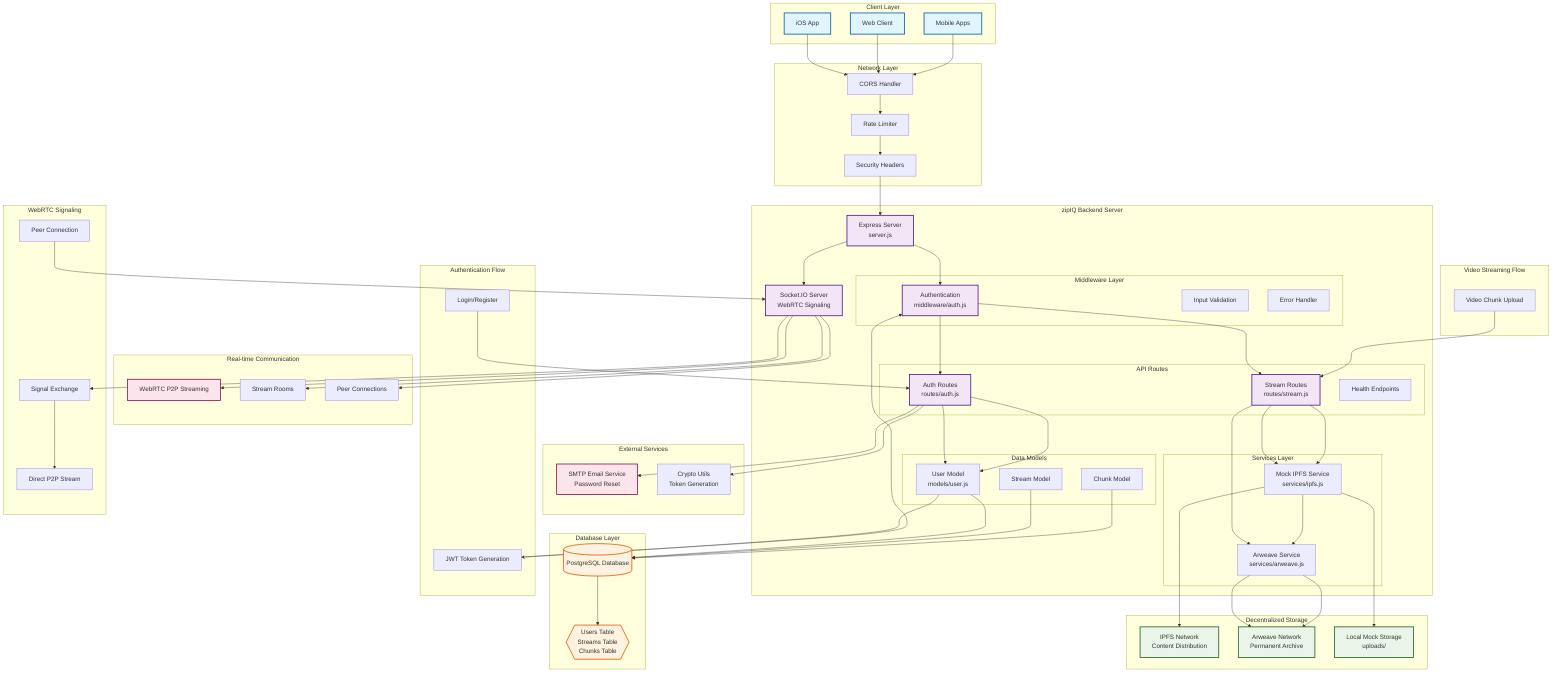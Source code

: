 graph TB
    %% Client Applications
    subgraph "Client Layer"
        iOS[iOS App]
        Web[Web Client]
        Mobile[Mobile Apps]
    end

    %% API Gateway / Load Balancer
    subgraph "Network Layer"
        CORS[CORS Handler]
        RateLimit[Rate Limiter]
        Security[Security Headers]
    end

    %% Main Server Components
    subgraph "zipIQ Backend Server"
        direction TB
        
        %% Core Server
        Server[Express Server<br/>server.js]
        SocketIO[Socket.IO Server<br/>WebRTC Signaling]
        
        %% Middleware
        subgraph "Middleware Layer"
            AuthMW[Authentication<br/>middleware/auth.js]
            Validation[Input Validation]
            ErrorHandler[Error Handler]
        end
        
        %% Route Handlers
        subgraph "API Routes"
            AuthRoutes[Auth Routes<br/>routes/auth.js]
            StreamRoutes[Stream Routes<br/>routes/stream.js]
            HealthRoutes[Health Endpoints]
        end
        
        %% Business Logic
        subgraph "Services Layer"
            IPFSService[Mock IPFS Service<br/>services/ipfs.js]
            ArweaveService[Arweave Service<br/>services/arweave.js]
        end
        
        %% Data Layer
        subgraph "Data Models"
            UserModel[User Model<br/>models/user.js]
            StreamModel[Stream Model]
            ChunkModel[Chunk Model]
        end
    end

    %% External Storage Systems
    subgraph "Decentralized Storage"
        IPFS[IPFS Network<br/>Content Distribution]
        Arweave[Arweave Network<br/>Permanent Archive]
        LocalStorage[Local Mock Storage<br/>uploads/]
    end

    %% Database
    subgraph "Database Layer"
        PostgreSQL[(PostgreSQL Database)]
        Tables{{"Users Table<br/>Streams Table<br/>Chunks Table"}}
    end

    %% WebRTC Infrastructure
    subgraph "Real-time Communication"
        WebRTC[WebRTC P2P Streaming]
        Rooms[Stream Rooms]
        Peers[Peer Connections]
    end

    %% Email Service
    subgraph "External Services"
        SMTP[SMTP Email Service<br/>Password Reset]
        Crypto[Crypto Utils<br/>Token Generation]
    end

    %% Connections
    iOS --> CORS
    Web --> CORS
    Mobile --> CORS
    
    CORS --> RateLimit
    RateLimit --> Security
    Security --> Server
    
    Server --> AuthMW
    Server --> SocketIO
    
    AuthMW --> AuthRoutes
    AuthMW --> StreamRoutes
    
    AuthRoutes --> UserModel
    StreamRoutes --> IPFSService
    StreamRoutes --> ArweaveService
    
    UserModel --> PostgreSQL
    StreamModel --> PostgreSQL
    ChunkModel --> PostgreSQL
    
    PostgreSQL --> Tables
    
    IPFSService --> IPFS
    IPFSService --> LocalStorage
    ArweaveService --> Arweave
    
    SocketIO --> WebRTC
    SocketIO --> Rooms
    SocketIO --> Peers
    
    AuthRoutes --> SMTP
    AuthRoutes --> Crypto
    
    %% Data Flow for Video Streaming
    subgraph "Video Streaming Flow"
        VideoUpload[Video Chunk Upload] --> StreamRoutes
        StreamRoutes --> IPFSService
        IPFSService --> ArweaveService
        ArweaveService --> Arweave
    end

    %% Authentication Flow
    subgraph "Authentication Flow"
        Login[Login/Register] --> AuthRoutes
        AuthRoutes --> UserModel
        UserModel --> JWT[JWT Token Generation]
        JWT --> AuthMW
    end

    %% WebRTC Signaling Flow
    subgraph "WebRTC Signaling"
        PeerConnect[Peer Connection] --> SocketIO
        SocketIO --> SignalExchange[Signal Exchange]
        SignalExchange --> DirectP2P[Direct P2P Stream]
    end

    %% Styling
    classDef clientClass fill:#e1f5fe,stroke:#01579b,stroke-width:2px
    classDef serverClass fill:#f3e5f5,stroke:#4a148c,stroke-width:2px
    classDef storageClass fill:#e8f5e8,stroke:#1b5e20,stroke-width:2px
    classDef dbClass fill:#fff3e0,stroke:#e65100,stroke-width:2px
    classDef serviceClass fill:#fce4ec,stroke:#880e4f,stroke-width:2px

    class iOS,Web,Mobile clientClass
    class Server,SocketIO,AuthMW,AuthRoutes,StreamRoutes serverClass
    class IPFS,Arweave,LocalStorage storageClass
    class PostgreSQL,Tables dbClass
    class SMTP,WebRTC serviceClass